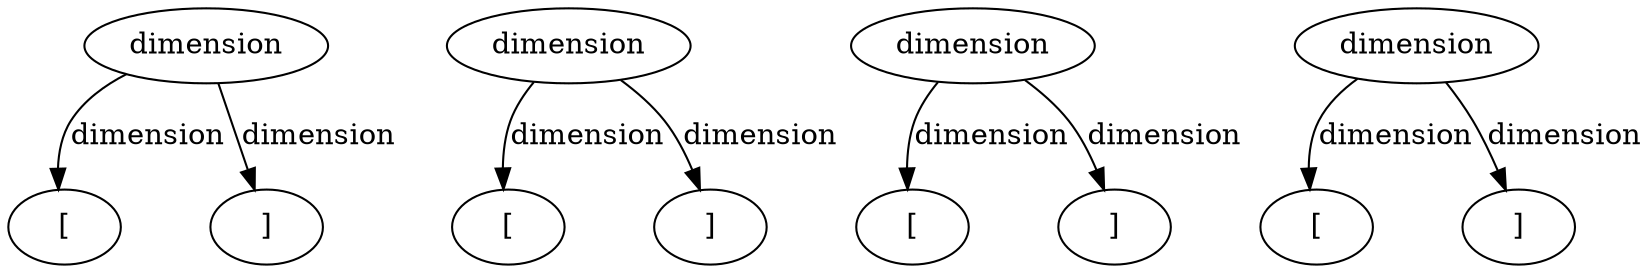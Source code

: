 digraph ASTVisual {
10 [ label="["]
20 [ label="]"]
30 [ label="dimension"]
40 [ label="["]
50 [ label="]"]
60 [ label="dimension"]
70 [ label="["]
80 [ label="]"]
90 [ label="dimension"]
100 [ label="["]
110 [ label="]"]
120 [ label="dimension"]
30 -> 10[ label="dimension"]
30 -> 20[ label="dimension"]
60 -> 40[ label="dimension"]
60 -> 50[ label="dimension"]
90 -> 70[ label="dimension"]
90 -> 80[ label="dimension"]
120 -> 100[ label="dimension"]
120 -> 110[ label="dimension"]
  }
